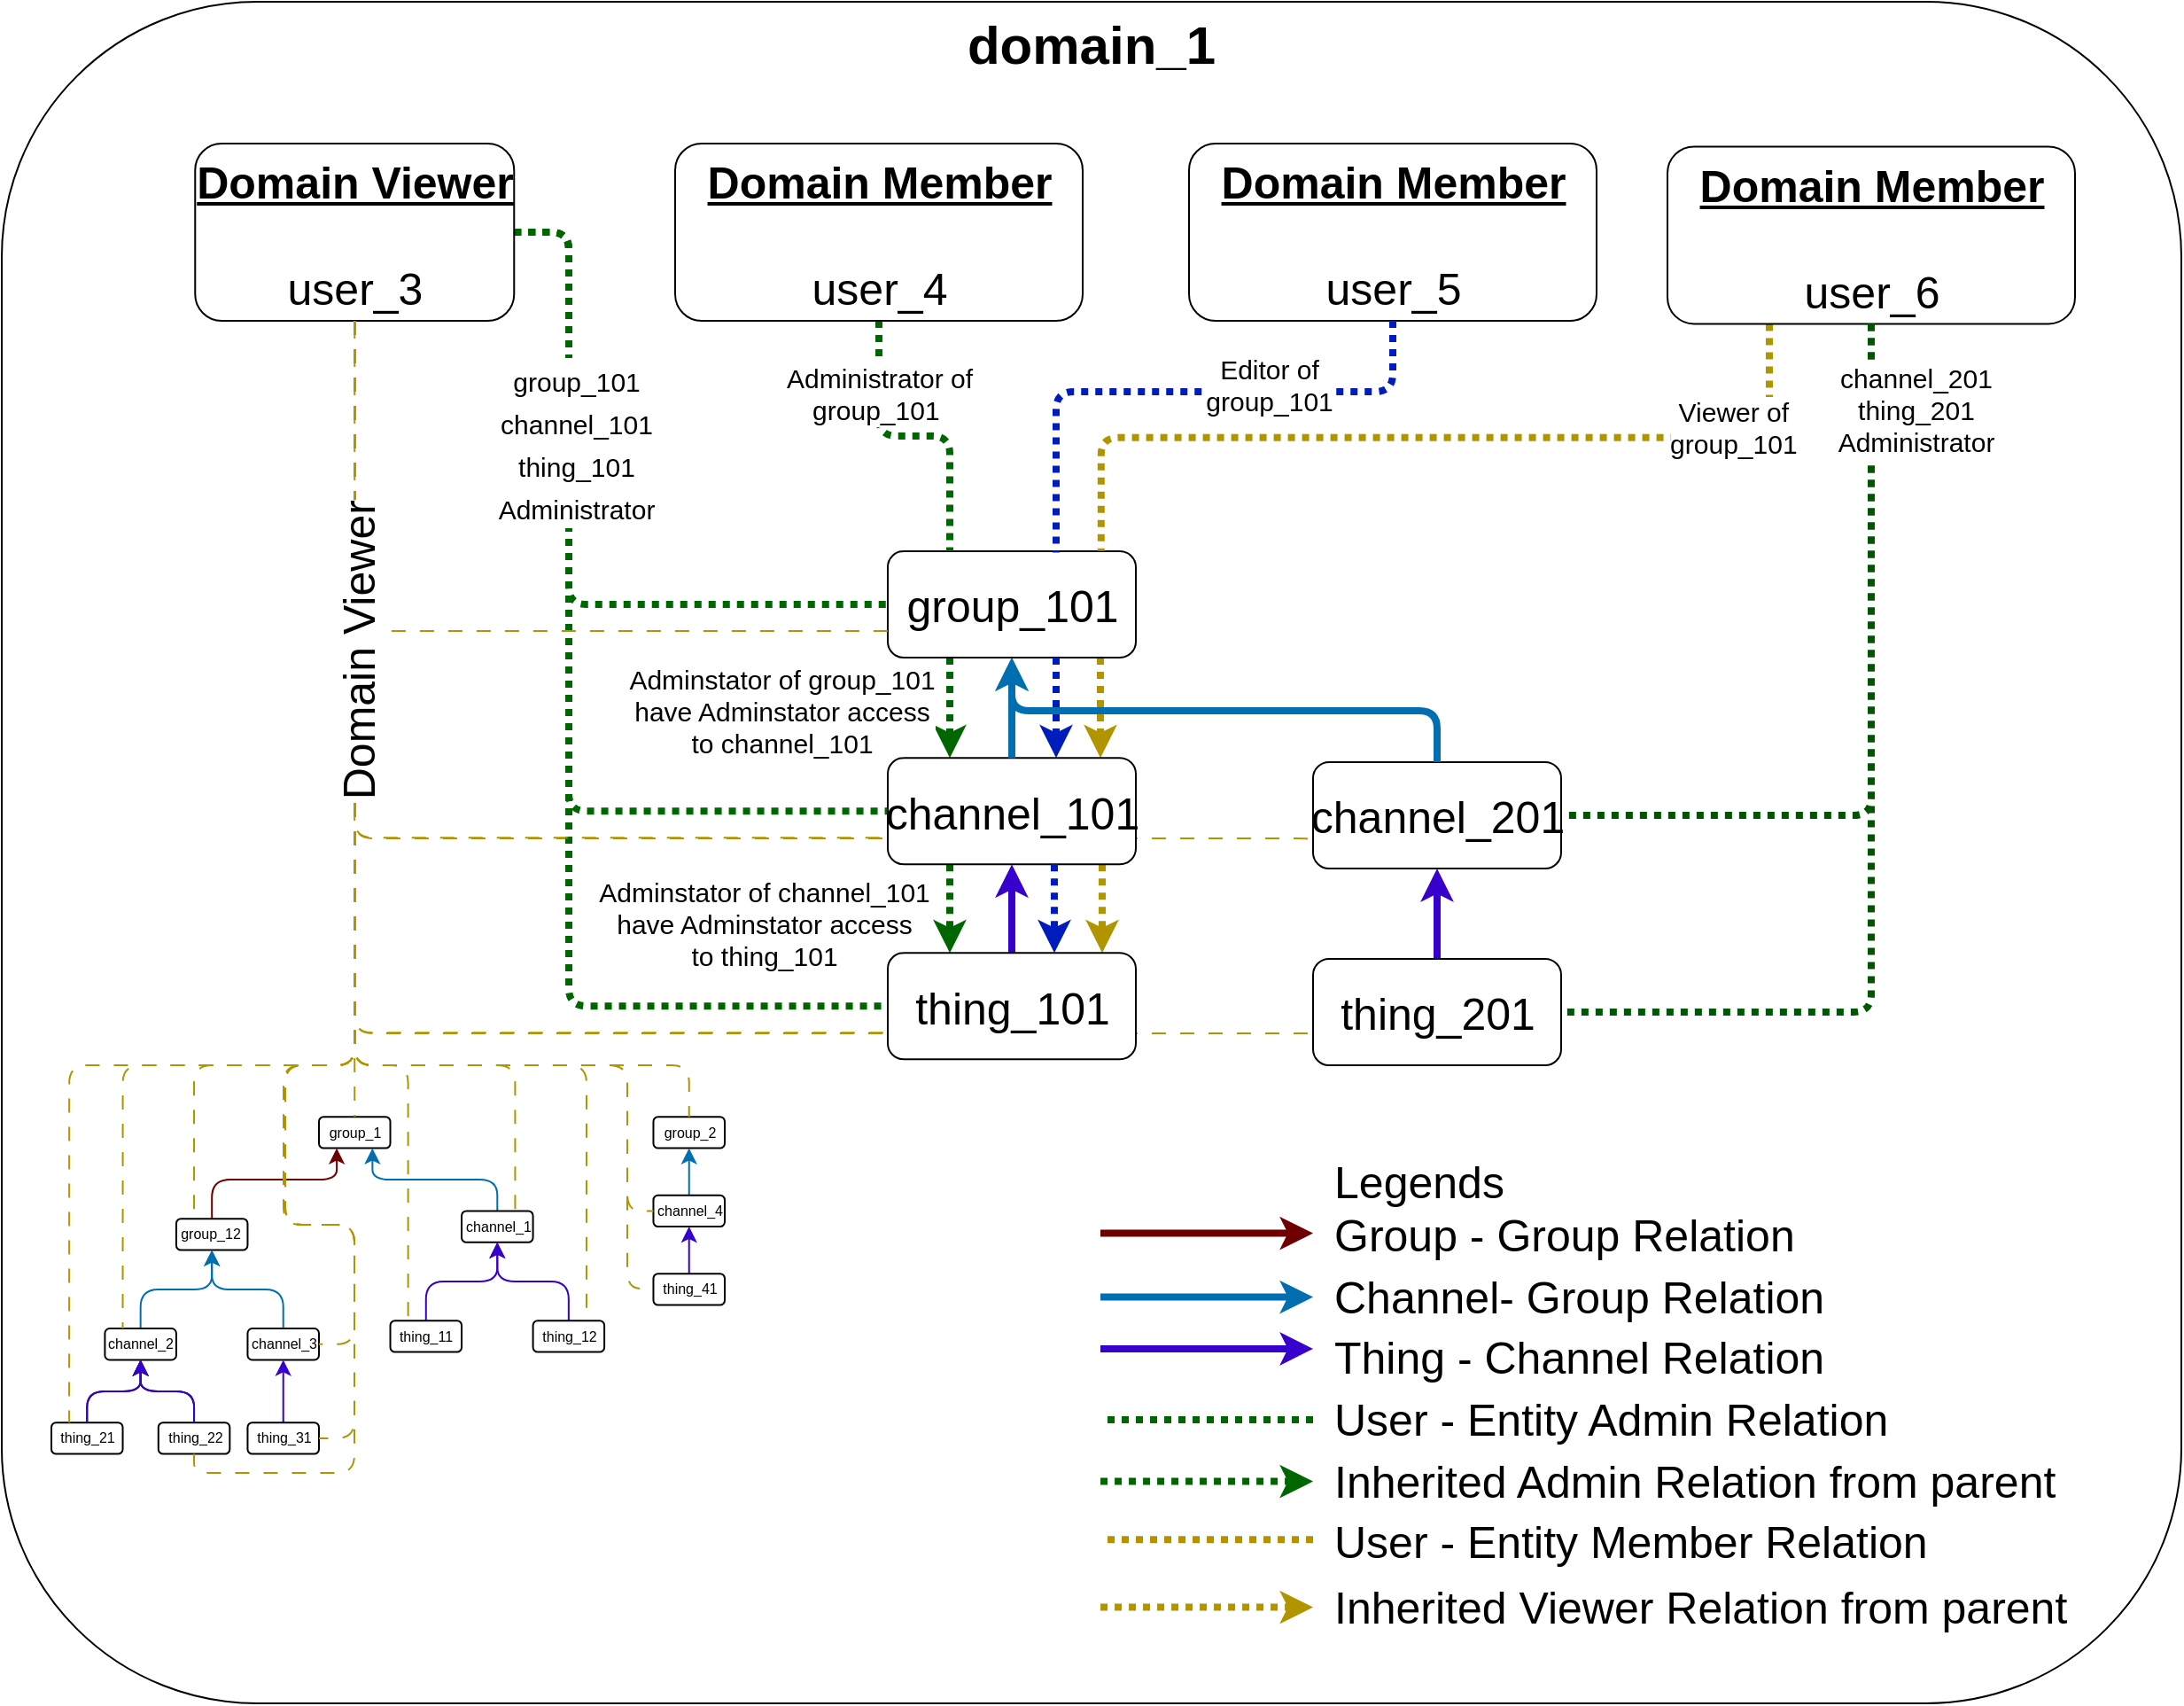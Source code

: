 <mxfile>
    <diagram id="6mOy798XpB74Yk2sk_v2" name="Page-1">
        <mxGraphModel dx="2469" dy="2016" grid="1" gridSize="10" guides="1" tooltips="1" connect="1" arrows="1" fold="1" page="1" pageScale="1" pageWidth="850" pageHeight="1100" math="0" shadow="0">
            <root>
                <mxCell id="0"/>
                <mxCell id="1" style="locked=1;" parent="0"/>
                <mxCell id="363" style="edgeStyle=none;html=1;entryX=0.5;entryY=0;entryDx=0;entryDy=0;" parent="1" edge="1">
                    <mxGeometry relative="1" as="geometry">
                        <mxPoint x="616" y="130" as="sourcePoint"/>
                    </mxGeometry>
                </mxCell>
                <mxCell id="374" style="edgeStyle=none;html=1;" parent="1" source="359" target="366" edge="1">
                    <mxGeometry relative="1" as="geometry"/>
                </mxCell>
                <mxCell id="406" style="edgeStyle=none;html=1;exitX=0.75;exitY=1;exitDx=0;exitDy=0;entryX=0.75;entryY=0;entryDx=0;entryDy=0;" parent="1" source="365" target="366" edge="1">
                    <mxGeometry relative="1" as="geometry"/>
                </mxCell>
                <mxCell id="4" value="Domain_1_container" style="locked=1;" parent="0"/>
                <mxCell id="5" value="&lt;font style=&quot;font-size: 30px;&quot;&gt;&lt;b style=&quot;&quot;&gt;domain_1&lt;/b&gt;&lt;/font&gt;" style="rounded=1;whiteSpace=wrap;html=1;verticalAlign=top;fillColor=default;" parent="4" vertex="1">
                    <mxGeometry x="-550" y="-40" width="1230" height="960" as="geometry"/>
                </mxCell>
                <mxCell id="6" value="Domain_1_entities" style="locked=1;" parent="0"/>
                <mxCell id="309" value="" style="group;fontSize=8;" parent="6" vertex="1" connectable="0">
                    <mxGeometry x="-522" y="567" width="380" height="230" as="geometry"/>
                </mxCell>
                <mxCell id="310" value="group_1" style="rounded=1;html=1;fontSize=8;" parent="309" vertex="1">
                    <mxGeometry x="150.993" y="22.115" width="40.265" height="17.692" as="geometry"/>
                </mxCell>
                <mxCell id="311" style="edgeStyle=elbowEdgeStyle;rounded=1;elbow=vertical;html=1;entryX=0.25;entryY=1;entryDx=0;entryDy=0;fontSize=8;fillColor=#a20025;strokeColor=#6F0000;" parent="309" source="312" target="310" edge="1">
                    <mxGeometry relative="1" as="geometry">
                        <Array as="points">
                            <mxPoint x="130.861" y="57.5"/>
                        </Array>
                    </mxGeometry>
                </mxCell>
                <mxCell id="312" value="group_12" style="rounded=1;whiteSpace=wrap;html=1;fontSize=8;" parent="309" vertex="1">
                    <mxGeometry x="70.464" y="79.615" width="40.265" height="17.692" as="geometry"/>
                </mxCell>
                <mxCell id="313" style="edgeStyle=elbowEdgeStyle;html=1;entryX=0.5;entryY=1;entryDx=0;entryDy=0;fontSize=8;elbow=vertical;fillColor=#1ba1e2;strokeColor=#006EAF;" parent="309" source="314" target="312" edge="1">
                    <mxGeometry relative="1" as="geometry"/>
                </mxCell>
                <mxCell id="314" value="channel_2" style="rounded=1;html=1;fontSize=8;" parent="309" vertex="1">
                    <mxGeometry x="30.199" y="141.538" width="40.265" height="17.692" as="geometry"/>
                </mxCell>
                <mxCell id="315" style="edgeStyle=elbowEdgeStyle;rounded=1;elbow=vertical;html=1;fontSize=8;fillColor=#1ba1e2;strokeColor=#006EAF;" parent="309" source="316" target="312" edge="1">
                    <mxGeometry relative="1" as="geometry"/>
                </mxCell>
                <mxCell id="316" value="channel_3" style="rounded=1;html=1;fontSize=8;" parent="309" vertex="1">
                    <mxGeometry x="110.728" y="141.538" width="40.265" height="17.692" as="geometry"/>
                </mxCell>
                <mxCell id="317" style="edgeStyle=elbowEdgeStyle;rounded=1;elbow=vertical;html=1;fontSize=8;fillColor=#1ba1e2;strokeColor=#006EAF;entryX=0.75;entryY=1;entryDx=0;entryDy=0;" parent="309" source="318" target="310" edge="1">
                    <mxGeometry relative="1" as="geometry">
                        <mxPoint x="171.126" y="39.808" as="targetPoint"/>
                    </mxGeometry>
                </mxCell>
                <mxCell id="318" value="channel_1" style="rounded=1;html=1;fontSize=8;" parent="309" vertex="1">
                    <mxGeometry x="231.523" y="75.192" width="40.265" height="17.692" as="geometry"/>
                </mxCell>
                <mxCell id="319" style="edgeStyle=none;html=1;entryX=0.5;entryY=1;entryDx=0;entryDy=0;fontSize=8;fillColor=#6a00ff;strokeColor=#3700CC;" parent="309" source="320" target="318" edge="1">
                    <mxGeometry relative="1" as="geometry">
                        <Array as="points">
                            <mxPoint x="211.391" y="115.0"/>
                            <mxPoint x="251.656" y="115.0"/>
                        </Array>
                    </mxGeometry>
                </mxCell>
                <mxCell id="320" value="thing_11" style="rounded=1;html=1;fontSize=8;" parent="309" vertex="1">
                    <mxGeometry x="191.258" y="137.115" width="40.265" height="17.692" as="geometry"/>
                </mxCell>
                <mxCell id="321" style="edgeStyle=none;html=1;entryX=0.5;entryY=1;entryDx=0;entryDy=0;fontSize=8;fillColor=#6a00ff;strokeColor=#3700CC;" parent="309" source="322" target="318" edge="1">
                    <mxGeometry relative="1" as="geometry">
                        <Array as="points">
                            <mxPoint x="291.921" y="115.0"/>
                            <mxPoint x="251.656" y="115.0"/>
                        </Array>
                    </mxGeometry>
                </mxCell>
                <mxCell id="322" value="thing_12" style="rounded=1;html=1;fontSize=8;" parent="309" vertex="1">
                    <mxGeometry x="271.788" y="137.115" width="40.265" height="17.692" as="geometry"/>
                </mxCell>
                <mxCell id="323" style="edgeStyle=elbowEdgeStyle;rounded=1;elbow=vertical;html=1;entryX=0.5;entryY=1;entryDx=0;entryDy=0;fontSize=8;" parent="309" source="324" target="314" edge="1">
                    <mxGeometry relative="1" as="geometry"/>
                </mxCell>
                <mxCell id="324" value="thing_21" style="rounded=1;html=1;fontSize=8;" parent="309" vertex="1">
                    <mxGeometry y="194.615" width="40.265" height="17.692" as="geometry"/>
                </mxCell>
                <mxCell id="325" style="edgeStyle=elbowEdgeStyle;rounded=1;elbow=vertical;html=1;entryX=0.5;entryY=1;entryDx=0;entryDy=0;fontSize=8;" parent="309" source="326" target="314" edge="1">
                    <mxGeometry relative="1" as="geometry"/>
                </mxCell>
                <mxCell id="326" value="thing_22" style="rounded=1;html=1;fontSize=8;" parent="309" vertex="1">
                    <mxGeometry x="60.397" y="194.615" width="40.265" height="17.692" as="geometry"/>
                </mxCell>
                <mxCell id="327" style="edgeStyle=elbowEdgeStyle;rounded=1;elbow=vertical;html=1;fontSize=8;fillColor=#6a00ff;strokeColor=#3700CC;" parent="309" source="328" target="316" edge="1">
                    <mxGeometry relative="1" as="geometry"/>
                </mxCell>
                <mxCell id="328" value="thing_31" style="rounded=1;html=1;fontSize=8;" parent="309" vertex="1">
                    <mxGeometry x="110.728" y="194.615" width="40.265" height="17.692" as="geometry"/>
                </mxCell>
                <mxCell id="329" style="edgeStyle=elbowEdgeStyle;rounded=1;elbow=vertical;html=1;entryX=0.5;entryY=1;entryDx=0;entryDy=0;fontSize=8;fillColor=#6a00ff;strokeColor=#3700CC;" parent="309" edge="1">
                    <mxGeometry relative="1" as="geometry">
                        <mxPoint x="20.132" y="194.615" as="sourcePoint"/>
                        <mxPoint x="50.331" y="159.231" as="targetPoint"/>
                    </mxGeometry>
                </mxCell>
                <mxCell id="330" style="edgeStyle=elbowEdgeStyle;rounded=1;elbow=vertical;html=1;entryX=0.5;entryY=1;entryDx=0;entryDy=0;fontSize=8;fillColor=#6a00ff;strokeColor=#3700CC;" parent="309" edge="1">
                    <mxGeometry relative="1" as="geometry">
                        <mxPoint x="80.53" y="194.615" as="sourcePoint"/>
                        <mxPoint x="50.331" y="159.231" as="targetPoint"/>
                    </mxGeometry>
                </mxCell>
                <mxCell id="331" value="group_2" style="rounded=1;html=1;fontSize=8;" parent="309" vertex="1">
                    <mxGeometry x="339.735" y="22.115" width="40.265" height="17.692" as="geometry"/>
                </mxCell>
                <mxCell id="332" style="edgeStyle=elbowEdgeStyle;rounded=1;elbow=vertical;html=1;strokeColor=#006EAF;fontSize=8;startArrow=none;startFill=0;endArrow=classic;endFill=1;fillColor=#1ba1e2;" parent="309" source="333" target="331" edge="1">
                    <mxGeometry relative="1" as="geometry"/>
                </mxCell>
                <mxCell id="333" value="channel_4" style="rounded=1;html=1;fontSize=8;" parent="309" vertex="1">
                    <mxGeometry x="339.735" y="66.346" width="40.265" height="17.692" as="geometry"/>
                </mxCell>
                <mxCell id="334" style="edgeStyle=elbowEdgeStyle;rounded=1;elbow=vertical;html=1;entryX=0.5;entryY=1;entryDx=0;entryDy=0;strokeColor=#3700CC;fontSize=8;startArrow=none;startFill=0;endArrow=classic;endFill=1;fillColor=#6a00ff;" parent="309" source="335" target="333" edge="1">
                    <mxGeometry relative="1" as="geometry"/>
                </mxCell>
                <mxCell id="335" value="thing_41" style="rounded=1;html=1;fontSize=8;" parent="309" vertex="1">
                    <mxGeometry x="339.735" y="110.577" width="40.265" height="17.692" as="geometry"/>
                </mxCell>
                <mxCell id="429" style="edgeStyle=orthogonalEdgeStyle;html=1;exitX=0.5;exitY=1;exitDx=0;exitDy=0;entryX=0;entryY=0.75;entryDx=0;entryDy=0;fillColor=#e3c800;strokeColor=#B09500;dashed=1;dashPattern=8 8;endArrow=none;endFill=0;" parent="6" edge="1">
                    <mxGeometry relative="1" as="geometry">
                        <mxPoint x="-350.87" y="142" as="sourcePoint"/>
                        <mxPoint x="190" y="434" as="targetPoint"/>
                        <Array as="points">
                            <mxPoint x="-351" y="432"/>
                            <mxPoint x="190" y="432"/>
                        </Array>
                    </mxGeometry>
                </mxCell>
                <mxCell id="430" style="edgeStyle=orthogonalEdgeStyle;html=1;exitX=0.5;exitY=1;exitDx=0;exitDy=0;entryX=0;entryY=0.75;entryDx=0;entryDy=0;dashed=1;dashPattern=8 8;endArrow=none;endFill=0;fillColor=#e3c800;strokeColor=#B09500;" parent="6" edge="1">
                    <mxGeometry relative="1" as="geometry">
                        <mxPoint x="-350.87" y="140" as="sourcePoint"/>
                        <mxPoint x="190" y="542" as="targetPoint"/>
                        <Array as="points">
                            <mxPoint x="-351" y="542"/>
                        </Array>
                    </mxGeometry>
                </mxCell>
                <mxCell id="39" value="Domain_1_Users" style="locked=1;" parent="0"/>
                <mxCell id="101" value="" style="endArrow=none;startArrow=none;html=1;rounded=1;strokeColor=#006600;fontSize=25;startFill=0;endFill=0;fillColor=#6a00ff;dashed=1;dashPattern=1 1;strokeWidth=4;" parent="39" edge="1">
                    <mxGeometry width="50" height="50" relative="1" as="geometry">
                        <mxPoint x="190" y="760" as="sourcePoint"/>
                        <mxPoint x="70" y="760" as="targetPoint"/>
                    </mxGeometry>
                </mxCell>
                <mxCell id="102" value="Thing - Channel Relation" style="text;html=1;strokeColor=none;fillColor=none;align=left;verticalAlign=middle;whiteSpace=wrap;rounded=0;fontSize=25;" parent="39" vertex="1">
                    <mxGeometry x="200" y="709" width="300" height="30" as="geometry"/>
                </mxCell>
                <mxCell id="339" style="edgeStyle=orthogonalEdgeStyle;rounded=1;elbow=vertical;html=1;entryX=1;entryY=0.5;entryDx=0;entryDy=0;dashed=1;dashPattern=8 8;strokeColor=#B09500;fontSize=25;startArrow=none;startFill=0;endArrow=none;endFill=0;fillColor=#e3c800;" parent="39" source="308" target="316" edge="1">
                    <mxGeometry relative="1" as="geometry">
                        <Array as="points">
                            <mxPoint x="-351" y="560"/>
                            <mxPoint x="-391" y="560"/>
                            <mxPoint x="-391" y="650"/>
                            <mxPoint x="-351" y="650"/>
                            <mxPoint x="-351" y="717"/>
                        </Array>
                    </mxGeometry>
                </mxCell>
                <mxCell id="345" style="edgeStyle=orthogonalEdgeStyle;rounded=1;elbow=vertical;html=1;entryX=0.5;entryY=1;entryDx=0;entryDy=0;dashed=1;dashPattern=8 8;strokeColor=#B09500;fontSize=25;startArrow=none;startFill=0;endArrow=none;endFill=0;fillColor=#e3c800;" parent="39" source="308" target="326" edge="1">
                    <mxGeometry relative="1" as="geometry">
                        <Array as="points">
                            <mxPoint x="-351" y="560"/>
                            <mxPoint x="-390" y="560"/>
                            <mxPoint x="-390" y="650"/>
                            <mxPoint x="-351" y="650"/>
                            <mxPoint x="-351" y="790"/>
                            <mxPoint x="-442" y="790"/>
                        </Array>
                    </mxGeometry>
                </mxCell>
                <mxCell id="349" style="edgeStyle=orthogonalEdgeStyle;rounded=1;html=1;entryX=0;entryY=0.5;entryDx=0;entryDy=0;dashed=1;dashPattern=8 8;strokeColor=#B09500;fontSize=25;startArrow=none;startFill=0;endArrow=none;endFill=0;fillColor=#e3c800;" parent="39" source="308" target="335" edge="1">
                    <mxGeometry relative="1" as="geometry">
                        <Array as="points">
                            <mxPoint x="-351" y="560"/>
                            <mxPoint x="-197" y="560"/>
                            <mxPoint x="-197" y="686"/>
                            <mxPoint x="-182" y="686"/>
                        </Array>
                    </mxGeometry>
                </mxCell>
                <mxCell id="370" style="edgeStyle=orthogonalEdgeStyle;html=1;entryX=0;entryY=0.5;entryDx=0;entryDy=0;dashed=1;dashPattern=1 1;strokeColor=#006600;strokeWidth=4;fontSize=20;endArrow=none;endFill=0;" parent="39" source="308" target="365" edge="1">
                    <mxGeometry relative="1" as="geometry">
                        <Array as="points">
                            <mxPoint x="-230" y="90"/>
                            <mxPoint x="-230" y="300"/>
                        </Array>
                    </mxGeometry>
                </mxCell>
                <mxCell id="371" style="edgeStyle=orthogonalEdgeStyle;html=1;entryX=0;entryY=0.5;entryDx=0;entryDy=0;dashed=1;dashPattern=1 1;strokeColor=#006600;strokeWidth=4;fontSize=20;endArrow=none;endFill=0;" parent="39" source="308" target="366" edge="1">
                    <mxGeometry relative="1" as="geometry">
                        <Array as="points">
                            <mxPoint x="-230" y="90"/>
                            <mxPoint x="-230" y="417"/>
                        </Array>
                    </mxGeometry>
                </mxCell>
                <mxCell id="372" style="edgeStyle=orthogonalEdgeStyle;html=1;entryX=0;entryY=0.5;entryDx=0;entryDy=0;dashed=1;dashPattern=1 1;strokeColor=#006600;strokeWidth=4;fontSize=20;endArrow=none;endFill=0;" parent="39" source="308" target="359" edge="1">
                    <mxGeometry relative="1" as="geometry">
                        <Array as="points">
                            <mxPoint x="-230" y="90"/>
                            <mxPoint x="-230" y="527"/>
                        </Array>
                    </mxGeometry>
                </mxCell>
                <mxCell id="373" value="&lt;span style=&quot;font-size: 15px;&quot;&gt;group_101&lt;/span&gt;&lt;br style=&quot;font-size: 15px;&quot;&gt;&lt;span style=&quot;font-size: 15px;&quot;&gt;channel_101&lt;/span&gt;&lt;br style=&quot;font-size: 15px;&quot;&gt;&lt;span style=&quot;font-size: 15px;&quot;&gt;thing_101&lt;/span&gt;&lt;br style=&quot;font-size: 15px;&quot;&gt;&lt;span style=&quot;font-size: 15px;&quot;&gt;Administrator&lt;/span&gt;" style="edgeLabel;html=1;align=center;verticalAlign=middle;resizable=0;points=[];fontSize=20;" parent="372" vertex="1" connectable="0">
                    <mxGeometry x="-0.525" y="4" relative="1" as="geometry">
                        <mxPoint y="-5" as="offset"/>
                    </mxGeometry>
                </mxCell>
                <mxCell id="308" value="&lt;font style=&quot;font-size: 25px;&quot;&gt;&lt;b&gt;&lt;u&gt;Domain Viewer&lt;/u&gt;&lt;/b&gt;&lt;br&gt;&lt;br&gt;user_3&lt;/font&gt;" style="rounded=1;html=1;fontSize=25;verticalAlign=top;" parent="39" vertex="1">
                    <mxGeometry x="-440.87" y="40" width="180" height="100" as="geometry"/>
                </mxCell>
                <mxCell id="343" style="edgeStyle=orthogonalEdgeStyle;rounded=1;elbow=vertical;html=1;entryX=0.25;entryY=0;entryDx=0;entryDy=0;dashed=1;dashPattern=8 8;strokeColor=#B09500;fontSize=25;startArrow=none;startFill=0;endArrow=none;endFill=0;fillColor=#e3c800;" parent="39" source="308" target="324" edge="1">
                    <mxGeometry relative="1" as="geometry">
                        <Array as="points">
                            <mxPoint x="-351" y="560"/>
                            <mxPoint x="-512" y="560"/>
                        </Array>
                    </mxGeometry>
                </mxCell>
                <mxCell id="338" style="edgeStyle=orthogonalEdgeStyle;rounded=1;elbow=vertical;html=1;entryX=0.25;entryY=0;entryDx=0;entryDy=0;dashed=1;dashPattern=8 8;strokeColor=#B09500;fontSize=25;startArrow=none;startFill=0;endArrow=none;endFill=0;fillColor=#e3c800;" parent="39" source="308" target="314" edge="1">
                    <mxGeometry relative="1" as="geometry">
                        <Array as="points">
                            <mxPoint x="-351" y="560"/>
                            <mxPoint x="-482" y="560"/>
                        </Array>
                    </mxGeometry>
                </mxCell>
                <mxCell id="337" style="edgeStyle=orthogonalEdgeStyle;rounded=1;elbow=vertical;html=1;entryX=0.25;entryY=0;entryDx=0;entryDy=0;dashed=1;dashPattern=8 8;strokeColor=#B09500;fontSize=25;startArrow=none;startFill=0;endArrow=none;endFill=0;fillColor=#e3c800;" parent="39" source="308" target="312" edge="1">
                    <mxGeometry relative="1" as="geometry">
                        <Array as="points">
                            <mxPoint x="-351" y="560"/>
                            <mxPoint x="-441" y="560"/>
                        </Array>
                    </mxGeometry>
                </mxCell>
                <mxCell id="346" style="edgeStyle=orthogonalEdgeStyle;rounded=1;elbow=vertical;html=1;entryX=1;entryY=0.5;entryDx=0;entryDy=0;dashed=1;dashPattern=8 8;strokeColor=#B09500;fontSize=25;startArrow=none;startFill=0;endArrow=none;endFill=0;fillColor=#e3c800;" parent="39" edge="1">
                    <mxGeometry relative="1" as="geometry">
                        <Array as="points">
                            <mxPoint x="-351" y="560"/>
                            <mxPoint x="-390" y="560"/>
                            <mxPoint x="-390" y="650"/>
                            <mxPoint x="-351" y="650"/>
                            <mxPoint x="-351" y="770"/>
                        </Array>
                        <mxPoint x="-350.889" y="140" as="sourcePoint"/>
                        <mxPoint x="-371.007" y="770.462" as="targetPoint"/>
                    </mxGeometry>
                </mxCell>
                <mxCell id="336" style="edgeStyle=orthogonalEdgeStyle;rounded=1;elbow=vertical;html=1;entryX=0.5;entryY=0;entryDx=0;entryDy=0;dashed=1;dashPattern=8 8;strokeColor=#B09500;fontSize=25;startArrow=none;startFill=0;endArrow=none;endFill=0;fillColor=#e3c800;" parent="39" source="308" target="310" edge="1">
                    <mxGeometry relative="1" as="geometry"/>
                </mxCell>
                <mxCell id="341" style="edgeStyle=orthogonalEdgeStyle;rounded=1;elbow=vertical;html=1;entryX=0.25;entryY=0;entryDx=0;entryDy=0;dashed=1;dashPattern=8 8;strokeColor=#B09500;fontSize=25;startArrow=none;startFill=0;endArrow=none;endFill=0;fillColor=#e3c800;" parent="39" source="308" target="320" edge="1">
                    <mxGeometry relative="1" as="geometry">
                        <Array as="points">
                            <mxPoint x="-351" y="560"/>
                            <mxPoint x="-321" y="560"/>
                        </Array>
                    </mxGeometry>
                </mxCell>
                <mxCell id="340" style="edgeStyle=orthogonalEdgeStyle;rounded=1;elbow=vertical;html=1;entryX=0.75;entryY=0;entryDx=0;entryDy=0;dashed=1;dashPattern=8 8;strokeColor=#B09500;fontSize=25;startArrow=none;startFill=0;endArrow=none;endFill=0;fillColor=#e3c800;" parent="39" source="308" target="318" edge="1">
                    <mxGeometry relative="1" as="geometry">
                        <Array as="points">
                            <mxPoint x="-351" y="560"/>
                            <mxPoint x="-260" y="560"/>
                        </Array>
                    </mxGeometry>
                </mxCell>
                <mxCell id="342" style="edgeStyle=orthogonalEdgeStyle;rounded=1;elbow=vertical;html=1;entryX=0.75;entryY=0;entryDx=0;entryDy=0;dashed=1;dashPattern=8 8;strokeColor=#B09500;fontSize=25;startArrow=none;startFill=0;endArrow=none;endFill=0;fillColor=#e3c800;" parent="39" source="308" target="322" edge="1">
                    <mxGeometry relative="1" as="geometry">
                        <Array as="points">
                            <mxPoint x="-351" y="560"/>
                            <mxPoint x="-220" y="560"/>
                        </Array>
                    </mxGeometry>
                </mxCell>
                <mxCell id="348" style="edgeStyle=orthogonalEdgeStyle;rounded=1;elbow=vertical;html=1;entryX=0;entryY=0.5;entryDx=0;entryDy=0;dashed=1;dashPattern=8 8;strokeColor=#B09500;fontSize=25;startArrow=none;startFill=0;endArrow=none;endFill=0;fillColor=#e3c800;" parent="39" source="308" target="333" edge="1">
                    <mxGeometry relative="1" as="geometry">
                        <Array as="points">
                            <mxPoint x="-351" y="560"/>
                            <mxPoint x="-197" y="560"/>
                            <mxPoint x="-197" y="642"/>
                        </Array>
                    </mxGeometry>
                </mxCell>
                <mxCell id="347" style="edgeStyle=orthogonalEdgeStyle;rounded=1;html=1;strokeColor=#B09500;fontSize=25;startArrow=none;startFill=0;endArrow=none;endFill=0;fillColor=#e3c800;dashed=1;dashPattern=8 8;entryX=0.5;entryY=0;entryDx=0;entryDy=0;" parent="39" source="308" target="331" edge="1">
                    <mxGeometry relative="1" as="geometry">
                        <mxPoint x="-162.132" y="497.692" as="targetPoint"/>
                        <Array as="points">
                            <mxPoint x="-351" y="560"/>
                            <mxPoint x="-162" y="560"/>
                        </Array>
                    </mxGeometry>
                </mxCell>
                <mxCell id="380" style="edgeStyle=orthogonalEdgeStyle;html=1;exitX=0.25;exitY=1;exitDx=0;exitDy=0;entryX=0.25;entryY=0;entryDx=0;entryDy=0;dashed=1;dashPattern=1 1;strokeWidth=4;endArrow=classic;endFill=1;fillColor=#fa6800;strokeColor=#006600;" parent="39" source="365" target="366" edge="1">
                    <mxGeometry relative="1" as="geometry"/>
                </mxCell>
                <mxCell id="389" value="Adminstator of group_101 &lt;br&gt;have Adminstator access &lt;br&gt;to channel_101" style="edgeLabel;html=1;align=center;verticalAlign=middle;resizable=0;points=[];fontSize=15;" parent="380" vertex="1" connectable="0">
                    <mxGeometry x="-0.135" relative="1" as="geometry">
                        <mxPoint x="-95" y="5" as="offset"/>
                    </mxGeometry>
                </mxCell>
                <mxCell id="407" style="edgeStyle=none;html=1;exitX=0.75;exitY=1;exitDx=0;exitDy=0;entryX=0.75;entryY=0;entryDx=0;entryDy=0;strokeWidth=4;dashed=1;dashPattern=1 1;fillColor=#e3c800;strokeColor=#B09500;" parent="39" edge="1">
                    <mxGeometry relative="1" as="geometry">
                        <mxPoint x="70" y="330" as="sourcePoint"/>
                        <mxPoint x="70" y="386.63" as="targetPoint"/>
                    </mxGeometry>
                </mxCell>
                <mxCell id="365" value="group_101&lt;span style=&quot;color: rgba(0, 0, 0, 0); font-family: monospace; font-size: 0px; text-align: start;&quot;&gt;%3CmxGraphModel%3E%3Croot%3E%3CmxCell%20id%3D%220%22%2F%3E%3CmxCell%20id%3D%221%22%20parent%3D%220%22%2F%3E%3CmxCell%20id%3D%222%22%20value%3D%22Group%202%22%20style%3D%22rounded%3D1%3Bhtml%3D1%3BfontSize%3D25%3B%22%20vertex%3D%221%22%20parent%3D%221%22%3E%3CmxGeometry%20x%3D%22509.996%22%20y%3D%22220%22%20width%3D%2296.424%22%20height%3D%2240%22%20as%3D%22geometry%22%2F%3E%3C%2FmxCell%3E%3C%2Froot%3E%3C%2FmxGraphModel%3&lt;/span&gt;" style="rounded=1;html=1;fontSize=25;" parent="39" vertex="1">
                    <mxGeometry x="-50" y="270" width="140" height="60" as="geometry"/>
                </mxCell>
                <mxCell id="381" style="edgeStyle=orthogonalEdgeStyle;html=1;exitX=0.25;exitY=1;exitDx=0;exitDy=0;entryX=0.25;entryY=0;entryDx=0;entryDy=0;dashed=1;dashPattern=1 1;strokeWidth=4;endArrow=classic;endFill=1;fillColor=#fa6800;strokeColor=#006600;" parent="39" source="366" target="359" edge="1">
                    <mxGeometry relative="1" as="geometry"/>
                </mxCell>
                <mxCell id="391" value="Adminstator of channel_101&lt;br&gt;have Adminstator access&lt;br&gt;to thing_101" style="edgeLabel;html=1;align=center;verticalAlign=middle;resizable=0;points=[];fontSize=15;" parent="381" vertex="1" connectable="0">
                    <mxGeometry x="-0.186" y="-1" relative="1" as="geometry">
                        <mxPoint x="-104" y="13" as="offset"/>
                    </mxGeometry>
                </mxCell>
                <mxCell id="408" style="edgeStyle=none;html=1;exitX=0.75;exitY=1;exitDx=0;exitDy=0;entryX=0.75;entryY=0;entryDx=0;entryDy=0;strokeWidth=4;dashed=1;dashPattern=1 1;fillColor=#e3c800;strokeColor=#B09500;" parent="39" edge="1">
                    <mxGeometry relative="1" as="geometry">
                        <mxPoint x="71" y="446.63" as="sourcePoint"/>
                        <mxPoint x="71" y="496.63" as="targetPoint"/>
                    </mxGeometry>
                </mxCell>
                <mxCell id="366" value="channel_101&lt;span style=&quot;color: rgba(0, 0, 0, 0); font-family: monospace; font-size: 0px; text-align: start;&quot;&gt;%3CmxGraphModel%3E%3Croot%3E%3CmxCell%20id%3D%220%22%2F%3E%3CmxCell%20id%3D%221%22%20parent%3D%220%22%2F%3E%3CmxCell%20id%3D%222%22%20value%3D%22Group%202%22%20style%3D%22rounded%3D1%3Bhtml%3D1%3BfontSize%3D25%3B%22%20vertex%3D%221%22%20parent%3D%221%22%3E%3CmxGeometry%20x%3D%22509.996%22%20y%3D%22220%22%20width%3D%2296.424%22%20height%3D%2240%22%20as%3D%22geometry%22%2F%3E%3C%2FmxCell%3E%3C%2Froot%3E%3C%2FmxGraphModel%3&lt;/span&gt;" style="rounded=1;html=1;fontSize=25;" parent="39" vertex="1">
                    <mxGeometry x="-50" y="386.63" width="140" height="60" as="geometry"/>
                </mxCell>
                <mxCell id="379" style="edgeStyle=orthogonalEdgeStyle;html=1;entryX=0.25;entryY=0;entryDx=0;entryDy=0;dashed=1;dashPattern=1 1;strokeWidth=4;endArrow=none;endFill=0;fillColor=#fa6800;strokeColor=#006600;" parent="39" source="378" target="365" edge="1">
                    <mxGeometry relative="1" as="geometry"/>
                </mxCell>
                <mxCell id="388" value="&lt;font style=&quot;font-size: 15px;&quot;&gt;&lt;font style=&quot;font-size: 15px;&quot;&gt;&amp;nbsp;Administrator of&amp;nbsp;&lt;br&gt;&lt;/font&gt;group_101&amp;nbsp;&lt;/font&gt;" style="edgeLabel;html=1;align=center;verticalAlign=middle;resizable=0;points=[];" parent="379" vertex="1" connectable="0">
                    <mxGeometry x="0.417" y="1" relative="1" as="geometry">
                        <mxPoint x="-41" y="-40" as="offset"/>
                    </mxGeometry>
                </mxCell>
                <mxCell id="378" value="&lt;font style=&quot;font-size: 25px;&quot;&gt;&lt;b&gt;&lt;u&gt;Domain Member&lt;/u&gt;&lt;/b&gt;&lt;br&gt;&lt;br&gt;user_4&lt;/font&gt;" style="rounded=1;html=1;fontSize=25;verticalAlign=top;" parent="39" vertex="1">
                    <mxGeometry x="-170" y="40" width="230" height="100" as="geometry"/>
                </mxCell>
                <mxCell id="401" style="edgeStyle=orthogonalEdgeStyle;html=1;dashed=1;dashPattern=1 1;strokeWidth=4;endArrow=none;endFill=0;fillColor=#e3c800;strokeColor=#B09500;exitX=0.25;exitY=1;exitDx=0;exitDy=0;entryX=0.86;entryY=-0.003;entryDx=0;entryDy=0;entryPerimeter=0;" parent="39" source="415" target="365" edge="1">
                    <mxGeometry relative="1" as="geometry"/>
                </mxCell>
                <mxCell id="405" value="&lt;font style=&quot;font-size: 15px;&quot;&gt;Viewer of&amp;nbsp;&lt;br&gt;&lt;/font&gt;&lt;span style=&quot;font-size: 15px;&quot;&gt;group_101&amp;nbsp;&lt;/span&gt;" style="edgeLabel;html=1;align=center;verticalAlign=middle;resizable=0;points=[];" parent="401" vertex="1" connectable="0">
                    <mxGeometry x="-0.617" y="-6" relative="1" as="geometry">
                        <mxPoint x="14" as="offset"/>
                    </mxGeometry>
                </mxCell>
                <mxCell id="400" value="&lt;font style=&quot;font-size: 25px;&quot;&gt;&lt;b&gt;&lt;u&gt;Domain Member&lt;/u&gt;&lt;/b&gt;&lt;br&gt;&lt;br&gt;user_5&lt;/font&gt;" style="rounded=1;html=1;fontSize=25;verticalAlign=top;" parent="39" vertex="1">
                    <mxGeometry x="120" y="40" width="230" height="100" as="geometry"/>
                </mxCell>
                <mxCell id="415" value="&lt;font style=&quot;font-size: 25px;&quot;&gt;&lt;b&gt;&lt;u&gt;Domain Member&lt;/u&gt;&lt;/b&gt;&lt;br&gt;&lt;br&gt;user_6&lt;/font&gt;" style="rounded=1;html=1;fontSize=25;verticalAlign=top;" parent="39" vertex="1">
                    <mxGeometry x="390" y="41.69" width="230" height="100" as="geometry"/>
                </mxCell>
                <mxCell id="419" style="edgeStyle=orthogonalEdgeStyle;html=1;exitX=0.5;exitY=1;exitDx=0;exitDy=0;entryX=1;entryY=0.5;entryDx=0;entryDy=0;strokeColor=#005700;endArrow=none;endFill=0;dashed=1;dashPattern=1 1;strokeWidth=4;fillColor=#008a00;" parent="39" source="415" target="418" edge="1">
                    <mxGeometry relative="1" as="geometry"/>
                </mxCell>
                <mxCell id="420" style="edgeStyle=orthogonalEdgeStyle;html=1;exitX=0.5;exitY=1;exitDx=0;exitDy=0;entryX=1;entryY=0.5;entryDx=0;entryDy=0;strokeColor=#005700;endArrow=none;endFill=0;strokeWidth=4;dashed=1;dashPattern=1 1;fillColor=#008a00;" parent="39" source="415" target="416" edge="1">
                    <mxGeometry relative="1" as="geometry">
                        <mxPoint x="562.5" y="141.69" as="sourcePoint"/>
                        <mxPoint x="560" y="418.32" as="targetPoint"/>
                    </mxGeometry>
                </mxCell>
                <mxCell id="421" value="&lt;font style=&quot;font-size: 15px;&quot;&gt;channel_201&lt;br&gt;thing_201 &lt;br&gt;Administrator&lt;/font&gt;" style="edgeLabel;html=1;align=center;verticalAlign=middle;resizable=0;points=[];" parent="420" vertex="1" connectable="0">
                    <mxGeometry x="-0.155" y="-2" relative="1" as="geometry">
                        <mxPoint x="27" y="-143" as="offset"/>
                    </mxGeometry>
                </mxCell>
                <mxCell id="76" value="Legends" style="locked=1;" parent="0"/>
                <mxCell id="77" value="Legends" style="text;html=1;strokeColor=none;fillColor=none;align=center;verticalAlign=middle;whiteSpace=wrap;rounded=0;fontSize=25;" parent="76" vertex="1">
                    <mxGeometry x="175" y="610" width="150" height="30" as="geometry"/>
                </mxCell>
                <mxCell id="80" value="" style="endArrow=none;startArrow=classic;html=1;rounded=1;strokeColor=#6F0000;fontSize=25;startFill=1;endFill=0;fillColor=#a20025;strokeWidth=4;" parent="76" edge="1">
                    <mxGeometry width="50" height="50" relative="1" as="geometry">
                        <mxPoint x="190" y="654.79" as="sourcePoint"/>
                        <mxPoint x="70" y="654.79" as="targetPoint"/>
                    </mxGeometry>
                </mxCell>
                <mxCell id="81" value="" style="endArrow=none;startArrow=classic;html=1;rounded=1;strokeColor=#006EAF;fontSize=25;startFill=1;endFill=0;fillColor=#1ba1e2;strokeWidth=4;" parent="76" edge="1">
                    <mxGeometry width="50" height="50" relative="1" as="geometry">
                        <mxPoint x="190" y="690.79" as="sourcePoint"/>
                        <mxPoint x="70" y="690.79" as="targetPoint"/>
                    </mxGeometry>
                </mxCell>
                <mxCell id="82" value="" style="endArrow=none;startArrow=classic;html=1;rounded=1;strokeColor=#3700CC;fontSize=25;startFill=1;endFill=0;fillColor=#6a00ff;strokeWidth=4;" parent="76" edge="1">
                    <mxGeometry width="50" height="50" relative="1" as="geometry">
                        <mxPoint x="190" y="720" as="sourcePoint"/>
                        <mxPoint x="70" y="720" as="targetPoint"/>
                    </mxGeometry>
                </mxCell>
                <mxCell id="86" value="Group - Group Relation" style="text;html=1;strokeColor=none;fillColor=none;align=left;verticalAlign=middle;whiteSpace=wrap;rounded=0;fontSize=25;" parent="76" vertex="1">
                    <mxGeometry x="200" y="640" width="300" height="30" as="geometry"/>
                </mxCell>
                <mxCell id="87" value="Channel- Group Relation" style="text;html=1;strokeColor=none;fillColor=none;align=left;verticalAlign=middle;whiteSpace=wrap;rounded=0;fontSize=25;" parent="76" vertex="1">
                    <mxGeometry x="200" y="675" width="300" height="30" as="geometry"/>
                </mxCell>
                <mxCell id="88" value="User - Entity Admin Relation" style="text;html=1;strokeColor=none;fillColor=none;align=left;verticalAlign=middle;whiteSpace=wrap;rounded=0;fontSize=25;" parent="76" vertex="1">
                    <mxGeometry x="200" y="744" width="340" height="30" as="geometry"/>
                </mxCell>
                <mxCell id="384" value="" style="endArrow=none;startArrow=none;html=1;rounded=1;strokeColor=#B09500;fontSize=25;startFill=0;endFill=0;fillColor=#e3c800;dashed=1;dashPattern=1 1;strokeWidth=4;" parent="76" edge="1">
                    <mxGeometry width="50" height="50" relative="1" as="geometry">
                        <mxPoint x="190" y="827.67" as="sourcePoint"/>
                        <mxPoint x="70" y="827.67" as="targetPoint"/>
                    </mxGeometry>
                </mxCell>
                <mxCell id="385" value="User - Entity Member Relation" style="text;html=1;strokeColor=none;fillColor=none;align=left;verticalAlign=middle;whiteSpace=wrap;rounded=0;fontSize=25;" parent="76" vertex="1">
                    <mxGeometry x="200" y="813" width="340" height="30" as="geometry"/>
                </mxCell>
                <mxCell id="392" value="" style="endArrow=none;startArrow=classic;html=1;rounded=1;strokeColor=#006600;fontSize=25;startFill=1;endFill=0;fillColor=#fa6800;dashed=1;dashPattern=1 1;strokeWidth=4;" parent="76" edge="1">
                    <mxGeometry width="50" height="50" relative="1" as="geometry">
                        <mxPoint x="190" y="794.79" as="sourcePoint"/>
                        <mxPoint x="70" y="794.79" as="targetPoint"/>
                    </mxGeometry>
                </mxCell>
                <mxCell id="393" value="Inherited Admin Relation from parent" style="text;html=1;strokeColor=none;fillColor=none;align=left;verticalAlign=middle;whiteSpace=wrap;rounded=0;fontSize=25;" parent="76" vertex="1">
                    <mxGeometry x="200" y="779" width="430" height="30" as="geometry"/>
                </mxCell>
                <mxCell id="396" style="edgeStyle=orthogonalEdgeStyle;html=1;entryX=0;entryY=0.75;entryDx=0;entryDy=0;strokeColor=#B09500;dashed=1;dashPattern=8 8;endArrow=none;endFill=0;" parent="76" source="308" target="365" edge="1">
                    <mxGeometry relative="1" as="geometry">
                        <Array as="points">
                            <mxPoint x="-351" y="315"/>
                        </Array>
                    </mxGeometry>
                </mxCell>
                <mxCell id="397" style="edgeStyle=orthogonalEdgeStyle;html=1;entryX=0;entryY=0.75;entryDx=0;entryDy=0;strokeColor=#B09500;dashed=1;dashPattern=8 8;endArrow=none;endFill=0;" parent="76" source="308" target="366" edge="1">
                    <mxGeometry relative="1" as="geometry">
                        <Array as="points">
                            <mxPoint x="-351" y="432"/>
                        </Array>
                    </mxGeometry>
                </mxCell>
                <mxCell id="398" style="edgeStyle=orthogonalEdgeStyle;html=1;entryX=0;entryY=0.75;entryDx=0;entryDy=0;strokeColor=#B09500;dashed=1;dashPattern=8 8;endArrow=none;endFill=0;" parent="76" source="308" target="359" edge="1">
                    <mxGeometry relative="1" as="geometry">
                        <Array as="points">
                            <mxPoint x="-351" y="542"/>
                        </Array>
                    </mxGeometry>
                </mxCell>
                <mxCell id="399" value="&lt;span style=&quot;font-size: 25px;&quot;&gt;Domain Viewer&lt;/span&gt;" style="edgeLabel;html=1;align=center;verticalAlign=middle;resizable=0;points=[];rotation=-90;" parent="398" vertex="1" connectable="0">
                    <mxGeometry x="-0.471" y="1" relative="1" as="geometry">
                        <mxPoint as="offset"/>
                    </mxGeometry>
                </mxCell>
                <mxCell id="413" value="" style="endArrow=none;startArrow=classic;html=1;rounded=1;strokeColor=#B09500;fontSize=25;startFill=1;endFill=0;fillColor=#e3c800;dashed=1;dashPattern=1 1;strokeWidth=4;" parent="76" edge="1">
                    <mxGeometry width="50" height="50" relative="1" as="geometry">
                        <mxPoint x="190" y="865.79" as="sourcePoint"/>
                        <mxPoint x="70" y="865.79" as="targetPoint"/>
                    </mxGeometry>
                </mxCell>
                <mxCell id="414" value="Inherited Viewer Relation from parent" style="text;html=1;strokeColor=none;fillColor=none;align=left;verticalAlign=middle;whiteSpace=wrap;rounded=0;fontSize=25;" parent="76" vertex="1">
                    <mxGeometry x="200" y="850" width="430" height="30" as="geometry"/>
                </mxCell>
                <mxCell id="91" value="user_entities" style="locked=1;" parent="0"/>
                <mxCell id="376" style="edgeStyle=none;html=1;strokeColor=#3700CC;strokeWidth=4;" parent="91" source="359" target="366" edge="1">
                    <mxGeometry relative="1" as="geometry"/>
                </mxCell>
                <mxCell id="359" value="thing_101&lt;span style=&quot;color: rgba(0, 0, 0, 0); font-family: monospace; font-size: 0px; text-align: start;&quot;&gt;%3CmxGraphModel%3E%3Croot%3E%3CmxCell%20id%3D%220%22%2F%3E%3CmxCell%20id%3D%221%22%20parent%3D%220%22%2F%3E%3CmxCell%20id%3D%222%22%20value%3D%22Group%202%22%20style%3D%22rounded%3D1%3Bhtml%3D1%3BfontSize%3D25%3B%22%20vertex%3D%221%22%20parent%3D%221%22%3E%3CmxGeometry%20x%3D%22509.996%22%20y%3D%22220%22%20width%3D%2296.424%22%20height%3D%2240%22%20as%3D%22geometry%22%2F%3E%3C%2FmxCell%3E%3C%2Froot%3E%3C%2FmxGraphModel%3&lt;/span&gt;" style="rounded=1;html=1;fontSize=25;" parent="91" vertex="1">
                    <mxGeometry x="-50" y="496.63" width="140" height="60" as="geometry"/>
                </mxCell>
                <mxCell id="377" style="edgeStyle=none;html=1;strokeColor=#006EAF;strokeWidth=4;" parent="91" source="366" target="365" edge="1">
                    <mxGeometry relative="1" as="geometry"/>
                </mxCell>
                <mxCell id="417" style="edgeStyle=none;html=1;entryX=0.5;entryY=1;entryDx=0;entryDy=0;strokeColor=#3700CC;strokeWidth=4;" parent="91" source="418" target="416" edge="1">
                    <mxGeometry relative="1" as="geometry"/>
                </mxCell>
                <mxCell id="416" value="channel_201&lt;span style=&quot;color: rgba(0, 0, 0, 0); font-family: monospace; font-size: 0px; text-align: start;&quot;&gt;%3CmxGraphModel%3E%3Croot%3E%3CmxCell%20id%3D%220%22%2F%3E%3CmxCell%20id%3D%221%22%20parent%3D%220%22%2F%3E%3CmxCell%20id%3D%222%22%20value%3D%22Group%202%22%20style%3D%22rounded%3D1%3Bhtml%3D1%3BfontSize%3D25%3B%22%20vertex%3D%221%22%20parent%3D%221%22%3E%3CmxGeometry%20x%3D%22509.996%22%20y%3D%22220%22%20width%3D%2296.424%22%20height%3D%2240%22%20as%3D%22geometry%22%2F%3E%3C%2FmxCell%3E%3C%2Froot%3E%3C%2FmxGraphModel%3&lt;/span&gt;" style="rounded=1;html=1;fontSize=25;" parent="91" vertex="1">
                    <mxGeometry x="190" y="389" width="140" height="60" as="geometry"/>
                </mxCell>
                <mxCell id="418" value="thing_201&lt;span style=&quot;color: rgba(0, 0, 0, 0); font-family: monospace; font-size: 0px; text-align: start;&quot;&gt;%3CmxGraphModel%3E%3Croot%3E%3CmxCell%20id%3D%220%22%2F%3E%3CmxCell%20id%3D%221%22%20parent%3D%220%22%2F%3E%3CmxCell%20id%3D%222%22%20value%3D%22Group%202%22%20style%3D%22rounded%3D1%3Bhtml%3D1%3BfontSize%3D25%3B%22%20vertex%3D%221%22%20parent%3D%221%22%3E%3CmxGeometry%20x%3D%22509.996%22%20y%3D%22220%22%20width%3D%2296.424%22%20height%3D%2240%22%20as%3D%22geometry%22%2F%3E%3C%2FmxCell%3E%3C%2Froot%3E%3C%2FmxGraphModel%3&lt;/span&gt;" style="rounded=1;html=1;fontSize=25;" parent="91" vertex="1">
                    <mxGeometry x="190" y="500" width="140" height="60" as="geometry"/>
                </mxCell>
                <mxCell id="423" style="edgeStyle=orthogonalEdgeStyle;html=1;entryX=0.68;entryY=0.014;entryDx=0;entryDy=0;fillColor=#0050ef;strokeColor=#001DBC;strokeWidth=4;dashed=1;dashPattern=1 1;entryPerimeter=0;endArrow=none;endFill=0;" parent="91" source="400" target="365" edge="1">
                    <mxGeometry relative="1" as="geometry">
                        <Array as="points">
                            <mxPoint x="235" y="180"/>
                            <mxPoint x="45" y="180"/>
                            <mxPoint x="45" y="271"/>
                        </Array>
                    </mxGeometry>
                </mxCell>
                <mxCell id="427" value="&lt;font style=&quot;font-size: 15px;&quot;&gt;Editor of &lt;br&gt;group_101&lt;/font&gt;" style="edgeLabel;html=1;align=center;verticalAlign=middle;resizable=0;points=[];" parent="423" vertex="1" connectable="0">
                    <mxGeometry x="-0.311" y="-4" relative="1" as="geometry">
                        <mxPoint as="offset"/>
                    </mxGeometry>
                </mxCell>
                <mxCell id="425" style="edgeStyle=orthogonalEdgeStyle;html=1;exitX=0.75;exitY=1;exitDx=0;exitDy=0;entryX=0.75;entryY=0;entryDx=0;entryDy=0;dashed=1;dashPattern=1 1;strokeWidth=4;endArrow=classic;endFill=1;fillColor=#0050ef;strokeColor=#001DBC;" parent="91" edge="1">
                    <mxGeometry relative="1" as="geometry">
                        <mxPoint x="45" y="330" as="sourcePoint"/>
                        <mxPoint x="45" y="386.63" as="targetPoint"/>
                    </mxGeometry>
                </mxCell>
                <mxCell id="426" style="edgeStyle=orthogonalEdgeStyle;html=1;exitX=0.75;exitY=1;exitDx=0;exitDy=0;entryX=0.75;entryY=0;entryDx=0;entryDy=0;dashed=1;dashPattern=1 1;strokeWidth=4;endArrow=classic;endFill=1;fillColor=#0050ef;strokeColor=#001DBC;" parent="91" edge="1">
                    <mxGeometry relative="1" as="geometry">
                        <mxPoint x="44" y="446.63" as="sourcePoint"/>
                        <mxPoint x="44" y="496.63" as="targetPoint"/>
                    </mxGeometry>
                </mxCell>
                <mxCell id="428" style="edgeStyle=orthogonalEdgeStyle;html=1;entryX=0.5;entryY=1;entryDx=0;entryDy=0;strokeWidth=4;fontSize=15;endArrow=classic;endFill=1;fillColor=#1ba1e2;strokeColor=#006EAF;" parent="91" source="416" target="365" edge="1">
                    <mxGeometry relative="1" as="geometry">
                        <Array as="points">
                            <mxPoint x="260" y="360"/>
                            <mxPoint x="20" y="360"/>
                        </Array>
                    </mxGeometry>
                </mxCell>
            </root>
        </mxGraphModel>
    </diagram>
</mxfile>